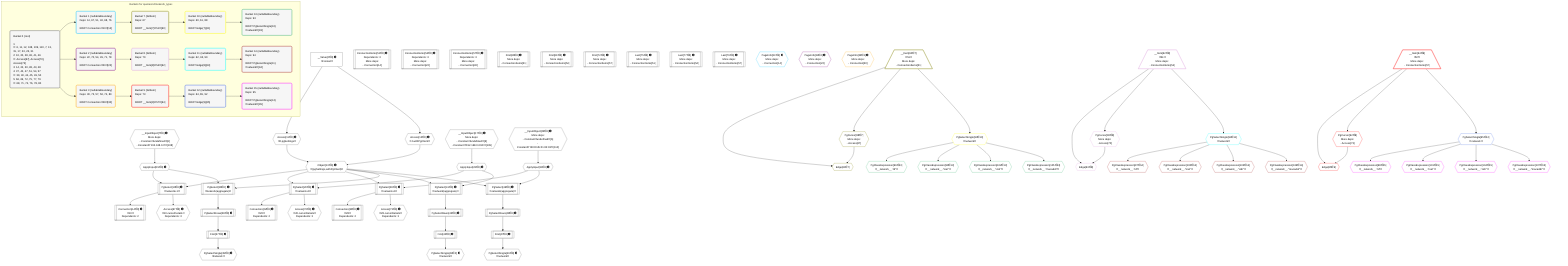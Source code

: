 %%{init: {'themeVariables': { 'fontSize': '12px'}}}%%
graph TD
    classDef path fill:#eee,stroke:#000,color:#000
    classDef plan fill:#fff,stroke-width:1px,color:#000
    classDef itemplan fill:#fff,stroke-width:2px,color:#000
    classDef unbatchedplan fill:#dff,stroke-width:1px,color:#000
    classDef sideeffectplan fill:#fcc,stroke-width:2px,color:#000
    classDef bucket fill:#f6f6f6,color:#000,stroke-width:2px,text-align:left

    subgraph "Buckets for queries/v4/network_types"
    Bucket0("Bucket 0 (root)<br /><br />1: <br />ᐳ: 6, 11, 12, 108, 109, 110, 7, 13, 15, 17, 23, 25, 31<br />2: 10, 20, 28, 36, 41, 46<br />ᐳ: Access[67], Access[70], Access[73]<br />3: 14, 22, 30, 38, 43, 48<br />4: 37, 42, 47, 51, 54, 57<br />ᐳ: 39, 40, 44, 45, 49, 50<br />5: 66, 69, 72, 75, 77, 79<br />ᐳ: 68, 71, 74, 76, 78, 80"):::bucket
    Bucket1("Bucket 1 (nullableBoundary)<br />Deps: 14, 67, 51, 40, 68, 76<br /><br />ROOT Connectionᐸ10ᐳ[14]"):::bucket
    Bucket2("Bucket 2 (nullableBoundary)<br />Deps: 22, 70, 54, 45, 71, 78<br /><br />ROOT Connectionᐸ20ᐳ[22]"):::bucket
    Bucket3("Bucket 3 (nullableBoundary)<br />Deps: 30, 73, 57, 50, 74, 80<br /><br />ROOT Connectionᐸ28ᐳ[30]"):::bucket
    Bucket7("Bucket 7 (listItem)<br />Deps: 67<br /><br />ROOT __Item{7}ᐸ51ᐳ[60]"):::bucket
    Bucket8("Bucket 8 (listItem)<br />Deps: 70<br /><br />ROOT __Item{8}ᐸ54ᐳ[62]"):::bucket
    Bucket9("Bucket 9 (listItem)<br />Deps: 73<br /><br />ROOT __Item{9}ᐸ57ᐳ[64]"):::bucket
    Bucket10("Bucket 10 (nullableBoundary)<br />Deps: 60, 61, 88<br /><br />ROOT Edge{7}[61]"):::bucket
    Bucket11("Bucket 11 (nullableBoundary)<br />Deps: 62, 63, 90<br /><br />ROOT Edge{8}[63]"):::bucket
    Bucket12("Bucket 12 (nullableBoundary)<br />Deps: 64, 65, 92<br /><br />ROOT Edge{9}[65]"):::bucket
    Bucket13("Bucket 13 (nullableBoundary)<br />Deps: 93<br /><br />ROOT PgSelectSingle{10}ᐸnetworkᐳ[93]"):::bucket
    Bucket14("Bucket 14 (nullableBoundary)<br />Deps: 94<br /><br />ROOT PgSelectSingle{11}ᐸnetworkᐳ[94]"):::bucket
    Bucket15("Bucket 15 (nullableBoundary)<br />Deps: 95<br /><br />ROOT PgSelectSingle{12}ᐸnetworkᐳ[95]"):::bucket
    end
    Bucket0 --> Bucket1 & Bucket2 & Bucket3
    Bucket1 --> Bucket7
    Bucket2 --> Bucket8
    Bucket3 --> Bucket9
    Bucket7 --> Bucket10
    Bucket8 --> Bucket11
    Bucket9 --> Bucket12
    Bucket10 --> Bucket13
    Bucket11 --> Bucket14
    Bucket12 --> Bucket15

    %% plan dependencies
    __InputObject7{{"__InputObject[7∈0] ➊<br />More deps:<br />- Constantᐸundefinedᐳ[6]<br />- Constantᐸ'192.168.0.0'ᐳ[108]"}}:::plan
    PgSelect10[["PgSelect[10∈0] ➊<br />ᐸnetwork+1ᐳ"]]:::plan
    Object13{{"Object[13∈0] ➊<br />ᐸ{pgSettings,withPgClient}ᐳ"}}:::plan
    ApplyInput15{{"ApplyInput[15∈0] ➊"}}:::plan
    Object13 & ApplyInput15 --> PgSelect10
    Access11{{"Access[11∈0] ➊<br />ᐸ2.pgSettingsᐳ"}}:::plan
    Access12{{"Access[12∈0] ➊<br />ᐸ2.withPgClientᐳ"}}:::plan
    Access11 & Access12 --> Object13
    __InputObject17{{"__InputObject[17∈0] ➊<br />More deps:<br />- Constantᐸundefinedᐳ[6]<br />- Constantᐸ'192.168.0.0/16'ᐳ[109]"}}:::plan
    PgSelect20[["PgSelect[20∈0] ➊<br />ᐸnetwork+1ᐳ"]]:::plan
    ApplyInput23{{"ApplyInput[23∈0] ➊"}}:::plan
    Object13 & ApplyInput23 --> PgSelect20
    __InputObject25{{"__InputObject[25∈0] ➊<br />More deps:<br />- Constantᐸundefinedᐳ[6]<br />- Constantᐸ'08:00:2b:01:02:03'ᐳ[110]"}}:::plan
    PgSelect28[["PgSelect[28∈0] ➊<br />ᐸnetwork+1ᐳ"]]:::plan
    ApplyInput31{{"ApplyInput[31∈0] ➊"}}:::plan
    Object13 & ApplyInput31 --> PgSelect28
    PgSelect36[["PgSelect[36∈0] ➊<br />ᐸnetwork(aggregate)ᐳ"]]:::plan
    Object13 & ApplyInput15 --> PgSelect36
    PgSelect41[["PgSelect[41∈0] ➊<br />ᐸnetwork(aggregate)ᐳ"]]:::plan
    Object13 & ApplyInput23 --> PgSelect41
    PgSelect46[["PgSelect[46∈0] ➊<br />ᐸnetwork(aggregate)ᐳ"]]:::plan
    Object13 & ApplyInput31 --> PgSelect46
    __Value2["__Value[2∈0] ➊<br />ᐸcontextᐳ"]:::plan
    __Value2 --> Access11
    __Value2 --> Access12
    Connection14[["Connection[14∈0] ➊<br />ᐸ10ᐳ<br />Dependents: 2"]]:::plan
    PgSelect10 --> Connection14
    __InputObject7 --> ApplyInput15
    Connection22[["Connection[22∈0] ➊<br />ᐸ20ᐳ<br />Dependents: 2"]]:::plan
    PgSelect20 --> Connection22
    __InputObject17 --> ApplyInput23
    Connection30[["Connection[30∈0] ➊<br />ᐸ28ᐳ<br />Dependents: 2"]]:::plan
    PgSelect28 --> Connection30
    __InputObject25 --> ApplyInput31
    First37[["First[37∈0] ➊"]]:::plan
    PgSelectRows38[["PgSelectRows[38∈0] ➊"]]:::plan
    PgSelectRows38 --> First37
    PgSelect36 --> PgSelectRows38
    PgSelectSingle39{{"PgSelectSingle[39∈0] ➊<br />ᐸnetworkᐳ"}}:::plan
    First37 --> PgSelectSingle39
    First42[["First[42∈0] ➊"]]:::plan
    PgSelectRows43[["PgSelectRows[43∈0] ➊"]]:::plan
    PgSelectRows43 --> First42
    PgSelect41 --> PgSelectRows43
    PgSelectSingle44{{"PgSelectSingle[44∈0] ➊<br />ᐸnetworkᐳ"}}:::plan
    First42 --> PgSelectSingle44
    First47[["First[47∈0] ➊"]]:::plan
    PgSelectRows48[["PgSelectRows[48∈0] ➊"]]:::plan
    PgSelectRows48 --> First47
    PgSelect46 --> PgSelectRows48
    PgSelectSingle49{{"PgSelectSingle[49∈0] ➊<br />ᐸnetworkᐳ"}}:::plan
    First47 --> PgSelectSingle49
    ConnectionItems51[["ConnectionItems[51∈0] ➊<br />Dependents: 3<br />More deps:<br />- Connection[14]"]]:::plan
    ConnectionItems54[["ConnectionItems[54∈0] ➊<br />Dependents: 3<br />More deps:<br />- Connection[22]"]]:::plan
    ConnectionItems57[["ConnectionItems[57∈0] ➊<br />Dependents: 3<br />More deps:<br />- Connection[30]"]]:::plan
    First66[["First[66∈0] ➊<br />More deps:<br />- ConnectionItems[51]"]]:::plan
    Access67{{"Access[67∈0] ➊<br />ᐸ10.cursorDetailsᐳ<br />Dependents: 3"}}:::plan
    PgSelect10 --> Access67
    First69[["First[69∈0] ➊<br />More deps:<br />- ConnectionItems[54]"]]:::plan
    Access70{{"Access[70∈0] ➊<br />ᐸ20.cursorDetailsᐳ<br />Dependents: 3"}}:::plan
    PgSelect20 --> Access70
    First72[["First[72∈0] ➊<br />More deps:<br />- ConnectionItems[57]"]]:::plan
    Access73{{"Access[73∈0] ➊<br />ᐸ28.cursorDetailsᐳ<br />Dependents: 3"}}:::plan
    PgSelect28 --> Access73
    Last75[["Last[75∈0] ➊<br />More deps:<br />- ConnectionItems[51]"]]:::plan
    Last77[["Last[77∈0] ➊<br />More deps:<br />- ConnectionItems[54]"]]:::plan
    Last79[["Last[79∈0] ➊<br />More deps:<br />- ConnectionItems[57]"]]:::plan
    PageInfo33{{"PageInfo[33∈1] ➊<br />More deps:<br />- Connection[14]"}}:::plan
    PageInfo34{{"PageInfo[34∈2] ➊<br />More deps:<br />- Connection[22]"}}:::plan
    PageInfo35{{"PageInfo[35∈3] ➊<br />More deps:<br />- Connection[30]"}}:::plan
    Edge61{{"Edge[61∈7]"}}:::plan
    __Item60[/"__Item[60∈7]<br />ᐸ51ᐳ<br />More deps:<br />- ConnectionItems[51]"\]:::itemplan
    PgCursor88{{"PgCursor[88∈7]<br />More deps:<br />- Access[67]"}}:::plan
    __Item60 & PgCursor88 --> Edge61
    __Item60 --> PgCursor88
    Edge63{{"Edge[63∈8]"}}:::plan
    __Item62[/"__Item[62∈8]<br />ᐸ54ᐳ<br />More deps:<br />- ConnectionItems[54]"\]:::itemplan
    PgCursor90{{"PgCursor[90∈8]<br />More deps:<br />- Access[70]"}}:::plan
    __Item62 & PgCursor90 --> Edge63
    __Item62 --> PgCursor90
    Edge65{{"Edge[65∈9]"}}:::plan
    __Item64[/"__Item[64∈9]<br />ᐸ57ᐳ<br />More deps:<br />- ConnectionItems[57]"\]:::itemplan
    PgCursor92{{"PgCursor[92∈9]<br />More deps:<br />- Access[73]"}}:::plan
    __Item64 & PgCursor92 --> Edge65
    __Item64 --> PgCursor92
    PgSelectSingle93{{"PgSelectSingle[93∈10]<br />ᐸnetworkᐳ"}}:::plan
    __Item60 --> PgSelectSingle93
    PgSelectSingle94{{"PgSelectSingle[94∈11]<br />ᐸnetworkᐳ"}}:::plan
    __Item62 --> PgSelectSingle94
    PgSelectSingle95{{"PgSelectSingle[95∈12]<br />ᐸnetworkᐳ"}}:::plan
    __Item64 --> PgSelectSingle95
    PgClassExpression96{{"PgClassExpression[96∈13]<br />ᐸ__network__.”id”ᐳ"}}:::plan
    PgSelectSingle93 --> PgClassExpression96
    PgClassExpression99{{"PgClassExpression[99∈13]<br />ᐸ__network__.”inet”ᐳ"}}:::plan
    PgSelectSingle93 --> PgClassExpression99
    PgClassExpression102{{"PgClassExpression[102∈13]<br />ᐸ__network__.”cidr”ᐳ"}}:::plan
    PgSelectSingle93 --> PgClassExpression102
    PgClassExpression105{{"PgClassExpression[105∈13]<br />ᐸ__network__.”macaddr”ᐳ"}}:::plan
    PgSelectSingle93 --> PgClassExpression105
    PgClassExpression97{{"PgClassExpression[97∈14]<br />ᐸ__network__.”id”ᐳ"}}:::plan
    PgSelectSingle94 --> PgClassExpression97
    PgClassExpression100{{"PgClassExpression[100∈14]<br />ᐸ__network__.”inet”ᐳ"}}:::plan
    PgSelectSingle94 --> PgClassExpression100
    PgClassExpression103{{"PgClassExpression[103∈14]<br />ᐸ__network__.”cidr”ᐳ"}}:::plan
    PgSelectSingle94 --> PgClassExpression103
    PgClassExpression106{{"PgClassExpression[106∈14]<br />ᐸ__network__.”macaddr”ᐳ"}}:::plan
    PgSelectSingle94 --> PgClassExpression106
    PgClassExpression98{{"PgClassExpression[98∈15]<br />ᐸ__network__.”id”ᐳ"}}:::plan
    PgSelectSingle95 --> PgClassExpression98
    PgClassExpression101{{"PgClassExpression[101∈15]<br />ᐸ__network__.”inet”ᐳ"}}:::plan
    PgSelectSingle95 --> PgClassExpression101
    PgClassExpression104{{"PgClassExpression[104∈15]<br />ᐸ__network__.”cidr”ᐳ"}}:::plan
    PgSelectSingle95 --> PgClassExpression104
    PgClassExpression107{{"PgClassExpression[107∈15]<br />ᐸ__network__.”macaddr”ᐳ"}}:::plan
    PgSelectSingle95 --> PgClassExpression107

    %% define steps
    classDef bucket0 stroke:#696969
    class Bucket0,__Value2,__InputObject7,PgSelect10,Access11,Access12,Object13,Connection14,ApplyInput15,__InputObject17,PgSelect20,Connection22,ApplyInput23,__InputObject25,PgSelect28,Connection30,ApplyInput31,PgSelect36,First37,PgSelectRows38,PgSelectSingle39,PgSelect41,First42,PgSelectRows43,PgSelectSingle44,PgSelect46,First47,PgSelectRows48,PgSelectSingle49,ConnectionItems51,ConnectionItems54,ConnectionItems57,First66,Access67,First69,Access70,First72,Access73,Last75,Last77,Last79 bucket0
    classDef bucket1 stroke:#00bfff
    class Bucket1,PageInfo33 bucket1
    classDef bucket2 stroke:#7f007f
    class Bucket2,PageInfo34 bucket2
    classDef bucket3 stroke:#ffa500
    class Bucket3,PageInfo35 bucket3
    classDef bucket7 stroke:#808000
    class Bucket7,__Item60,Edge61,PgCursor88 bucket7
    classDef bucket8 stroke:#dda0dd
    class Bucket8,__Item62,Edge63,PgCursor90 bucket8
    classDef bucket9 stroke:#ff0000
    class Bucket9,__Item64,Edge65,PgCursor92 bucket9
    classDef bucket10 stroke:#ffff00
    class Bucket10,PgSelectSingle93 bucket10
    classDef bucket11 stroke:#00ffff
    class Bucket11,PgSelectSingle94 bucket11
    classDef bucket12 stroke:#4169e1
    class Bucket12,PgSelectSingle95 bucket12
    classDef bucket13 stroke:#3cb371
    class Bucket13,PgClassExpression96,PgClassExpression99,PgClassExpression102,PgClassExpression105 bucket13
    classDef bucket14 stroke:#a52a2a
    class Bucket14,PgClassExpression97,PgClassExpression100,PgClassExpression103,PgClassExpression106 bucket14
    classDef bucket15 stroke:#ff00ff
    class Bucket15,PgClassExpression98,PgClassExpression101,PgClassExpression104,PgClassExpression107 bucket15